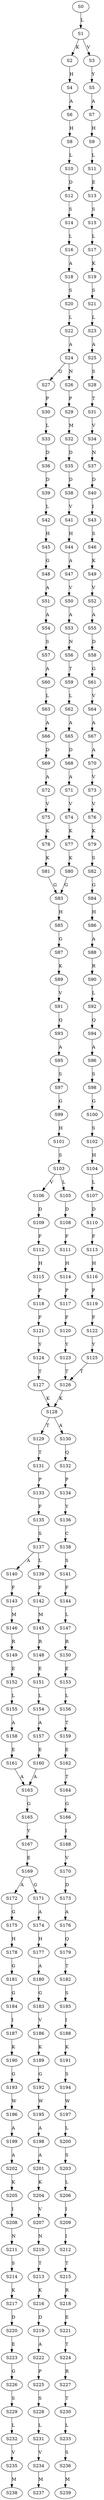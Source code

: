 strict digraph  {
	S0 -> S1 [ label = L ];
	S1 -> S2 [ label = K ];
	S1 -> S3 [ label = V ];
	S2 -> S4 [ label = H ];
	S3 -> S5 [ label = Y ];
	S4 -> S6 [ label = A ];
	S5 -> S7 [ label = A ];
	S6 -> S8 [ label = H ];
	S7 -> S9 [ label = H ];
	S8 -> S10 [ label = L ];
	S9 -> S11 [ label = L ];
	S10 -> S12 [ label = D ];
	S11 -> S13 [ label = E ];
	S12 -> S14 [ label = S ];
	S13 -> S15 [ label = S ];
	S14 -> S16 [ label = L ];
	S15 -> S17 [ label = L ];
	S16 -> S18 [ label = A ];
	S17 -> S19 [ label = K ];
	S18 -> S20 [ label = S ];
	S19 -> S21 [ label = S ];
	S20 -> S22 [ label = L ];
	S21 -> S23 [ label = L ];
	S22 -> S24 [ label = A ];
	S23 -> S25 [ label = A ];
	S24 -> S26 [ label = N ];
	S24 -> S27 [ label = G ];
	S25 -> S28 [ label = S ];
	S26 -> S29 [ label = P ];
	S27 -> S30 [ label = P ];
	S28 -> S31 [ label = T ];
	S29 -> S32 [ label = M ];
	S30 -> S33 [ label = L ];
	S31 -> S34 [ label = V ];
	S32 -> S35 [ label = D ];
	S33 -> S36 [ label = D ];
	S34 -> S37 [ label = N ];
	S35 -> S38 [ label = D ];
	S36 -> S39 [ label = D ];
	S37 -> S40 [ label = D ];
	S38 -> S41 [ label = V ];
	S39 -> S42 [ label = L ];
	S40 -> S43 [ label = I ];
	S41 -> S44 [ label = H ];
	S42 -> S45 [ label = H ];
	S43 -> S46 [ label = S ];
	S44 -> S47 [ label = A ];
	S45 -> S48 [ label = G ];
	S46 -> S49 [ label = K ];
	S47 -> S50 [ label = V ];
	S48 -> S51 [ label = A ];
	S49 -> S52 [ label = V ];
	S50 -> S53 [ label = A ];
	S51 -> S54 [ label = A ];
	S52 -> S55 [ label = A ];
	S53 -> S56 [ label = N ];
	S54 -> S57 [ label = S ];
	S55 -> S58 [ label = D ];
	S56 -> S59 [ label = T ];
	S57 -> S60 [ label = A ];
	S58 -> S61 [ label = G ];
	S59 -> S62 [ label = L ];
	S60 -> S63 [ label = L ];
	S61 -> S64 [ label = V ];
	S62 -> S65 [ label = A ];
	S63 -> S66 [ label = A ];
	S64 -> S67 [ label = A ];
	S65 -> S68 [ label = D ];
	S66 -> S69 [ label = D ];
	S67 -> S70 [ label = A ];
	S68 -> S71 [ label = A ];
	S69 -> S72 [ label = A ];
	S70 -> S73 [ label = V ];
	S71 -> S74 [ label = V ];
	S72 -> S75 [ label = V ];
	S73 -> S76 [ label = V ];
	S74 -> S77 [ label = K ];
	S75 -> S78 [ label = K ];
	S76 -> S79 [ label = K ];
	S77 -> S80 [ label = K ];
	S78 -> S81 [ label = K ];
	S79 -> S82 [ label = S ];
	S80 -> S83 [ label = G ];
	S81 -> S83 [ label = G ];
	S82 -> S84 [ label = G ];
	S83 -> S85 [ label = H ];
	S84 -> S86 [ label = H ];
	S85 -> S87 [ label = G ];
	S86 -> S88 [ label = A ];
	S87 -> S89 [ label = K ];
	S88 -> S90 [ label = R ];
	S89 -> S91 [ label = V ];
	S90 -> S92 [ label = L ];
	S91 -> S93 [ label = Q ];
	S92 -> S94 [ label = Q ];
	S93 -> S95 [ label = A ];
	S94 -> S96 [ label = A ];
	S95 -> S97 [ label = S ];
	S96 -> S98 [ label = S ];
	S97 -> S99 [ label = G ];
	S98 -> S100 [ label = G ];
	S99 -> S101 [ label = H ];
	S100 -> S102 [ label = S ];
	S101 -> S103 [ label = S ];
	S102 -> S104 [ label = H ];
	S103 -> S105 [ label = L ];
	S103 -> S106 [ label = V ];
	S104 -> S107 [ label = L ];
	S105 -> S108 [ label = D ];
	S106 -> S109 [ label = D ];
	S107 -> S110 [ label = D ];
	S108 -> S111 [ label = F ];
	S109 -> S112 [ label = F ];
	S110 -> S113 [ label = F ];
	S111 -> S114 [ label = H ];
	S112 -> S115 [ label = H ];
	S113 -> S116 [ label = H ];
	S114 -> S117 [ label = P ];
	S115 -> S118 [ label = P ];
	S116 -> S119 [ label = P ];
	S117 -> S120 [ label = F ];
	S118 -> S121 [ label = F ];
	S119 -> S122 [ label = F ];
	S120 -> S123 [ label = Y ];
	S121 -> S124 [ label = Y ];
	S122 -> S125 [ label = Y ];
	S123 -> S126 [ label = T ];
	S124 -> S127 [ label = T ];
	S125 -> S126 [ label = T ];
	S126 -> S128 [ label = K ];
	S127 -> S128 [ label = K ];
	S128 -> S129 [ label = T ];
	S128 -> S130 [ label = A ];
	S129 -> S131 [ label = T ];
	S130 -> S132 [ label = Q ];
	S131 -> S133 [ label = P ];
	S132 -> S134 [ label = P ];
	S133 -> S135 [ label = F ];
	S134 -> S136 [ label = Y ];
	S135 -> S137 [ label = S ];
	S136 -> S138 [ label = C ];
	S137 -> S139 [ label = L ];
	S137 -> S140 [ label = A ];
	S138 -> S141 [ label = S ];
	S139 -> S142 [ label = F ];
	S140 -> S143 [ label = F ];
	S141 -> S144 [ label = F ];
	S142 -> S145 [ label = M ];
	S143 -> S146 [ label = M ];
	S144 -> S147 [ label = L ];
	S145 -> S148 [ label = R ];
	S146 -> S149 [ label = R ];
	S147 -> S150 [ label = R ];
	S148 -> S151 [ label = E ];
	S149 -> S152 [ label = E ];
	S150 -> S153 [ label = E ];
	S151 -> S154 [ label = L ];
	S152 -> S155 [ label = L ];
	S153 -> S156 [ label = L ];
	S154 -> S157 [ label = A ];
	S155 -> S158 [ label = A ];
	S156 -> S159 [ label = T ];
	S157 -> S160 [ label = E ];
	S158 -> S161 [ label = E ];
	S159 -> S162 [ label = E ];
	S160 -> S163 [ label = A ];
	S161 -> S163 [ label = A ];
	S162 -> S164 [ label = T ];
	S163 -> S165 [ label = G ];
	S164 -> S166 [ label = G ];
	S165 -> S167 [ label = Y ];
	S166 -> S168 [ label = I ];
	S167 -> S169 [ label = E ];
	S168 -> S170 [ label = V ];
	S169 -> S171 [ label = G ];
	S169 -> S172 [ label = A ];
	S170 -> S173 [ label = D ];
	S171 -> S174 [ label = A ];
	S172 -> S175 [ label = G ];
	S173 -> S176 [ label = A ];
	S174 -> S177 [ label = H ];
	S175 -> S178 [ label = H ];
	S176 -> S179 [ label = Q ];
	S177 -> S180 [ label = A ];
	S178 -> S181 [ label = G ];
	S179 -> S182 [ label = T ];
	S180 -> S183 [ label = G ];
	S181 -> S184 [ label = G ];
	S182 -> S185 [ label = S ];
	S183 -> S186 [ label = V ];
	S184 -> S187 [ label = I ];
	S185 -> S188 [ label = I ];
	S186 -> S189 [ label = K ];
	S187 -> S190 [ label = K ];
	S188 -> S191 [ label = K ];
	S189 -> S192 [ label = G ];
	S190 -> S193 [ label = G ];
	S191 -> S194 [ label = S ];
	S192 -> S195 [ label = W ];
	S193 -> S196 [ label = W ];
	S194 -> S197 [ label = W ];
	S195 -> S198 [ label = A ];
	S196 -> S199 [ label = A ];
	S197 -> S200 [ label = L ];
	S198 -> S201 [ label = A ];
	S199 -> S202 [ label = A ];
	S200 -> S203 [ label = S ];
	S201 -> S204 [ label = K ];
	S202 -> S205 [ label = K ];
	S203 -> S206 [ label = L ];
	S204 -> S207 [ label = V ];
	S205 -> S208 [ label = I ];
	S206 -> S209 [ label = I ];
	S207 -> S210 [ label = N ];
	S208 -> S211 [ label = N ];
	S209 -> S212 [ label = I ];
	S210 -> S213 [ label = T ];
	S211 -> S214 [ label = S ];
	S212 -> S215 [ label = T ];
	S213 -> S216 [ label = K ];
	S214 -> S217 [ label = K ];
	S215 -> S218 [ label = R ];
	S216 -> S219 [ label = D ];
	S217 -> S220 [ label = D ];
	S218 -> S221 [ label = E ];
	S219 -> S222 [ label = A ];
	S220 -> S223 [ label = E ];
	S221 -> S224 [ label = T ];
	S222 -> S225 [ label = P ];
	S223 -> S226 [ label = G ];
	S224 -> S227 [ label = R ];
	S225 -> S228 [ label = S ];
	S226 -> S229 [ label = S ];
	S227 -> S230 [ label = T ];
	S228 -> S231 [ label = L ];
	S229 -> S232 [ label = L ];
	S230 -> S233 [ label = L ];
	S231 -> S234 [ label = V ];
	S232 -> S235 [ label = V ];
	S233 -> S236 [ label = S ];
	S234 -> S237 [ label = M ];
	S235 -> S238 [ label = M ];
	S236 -> S239 [ label = M ];
}
